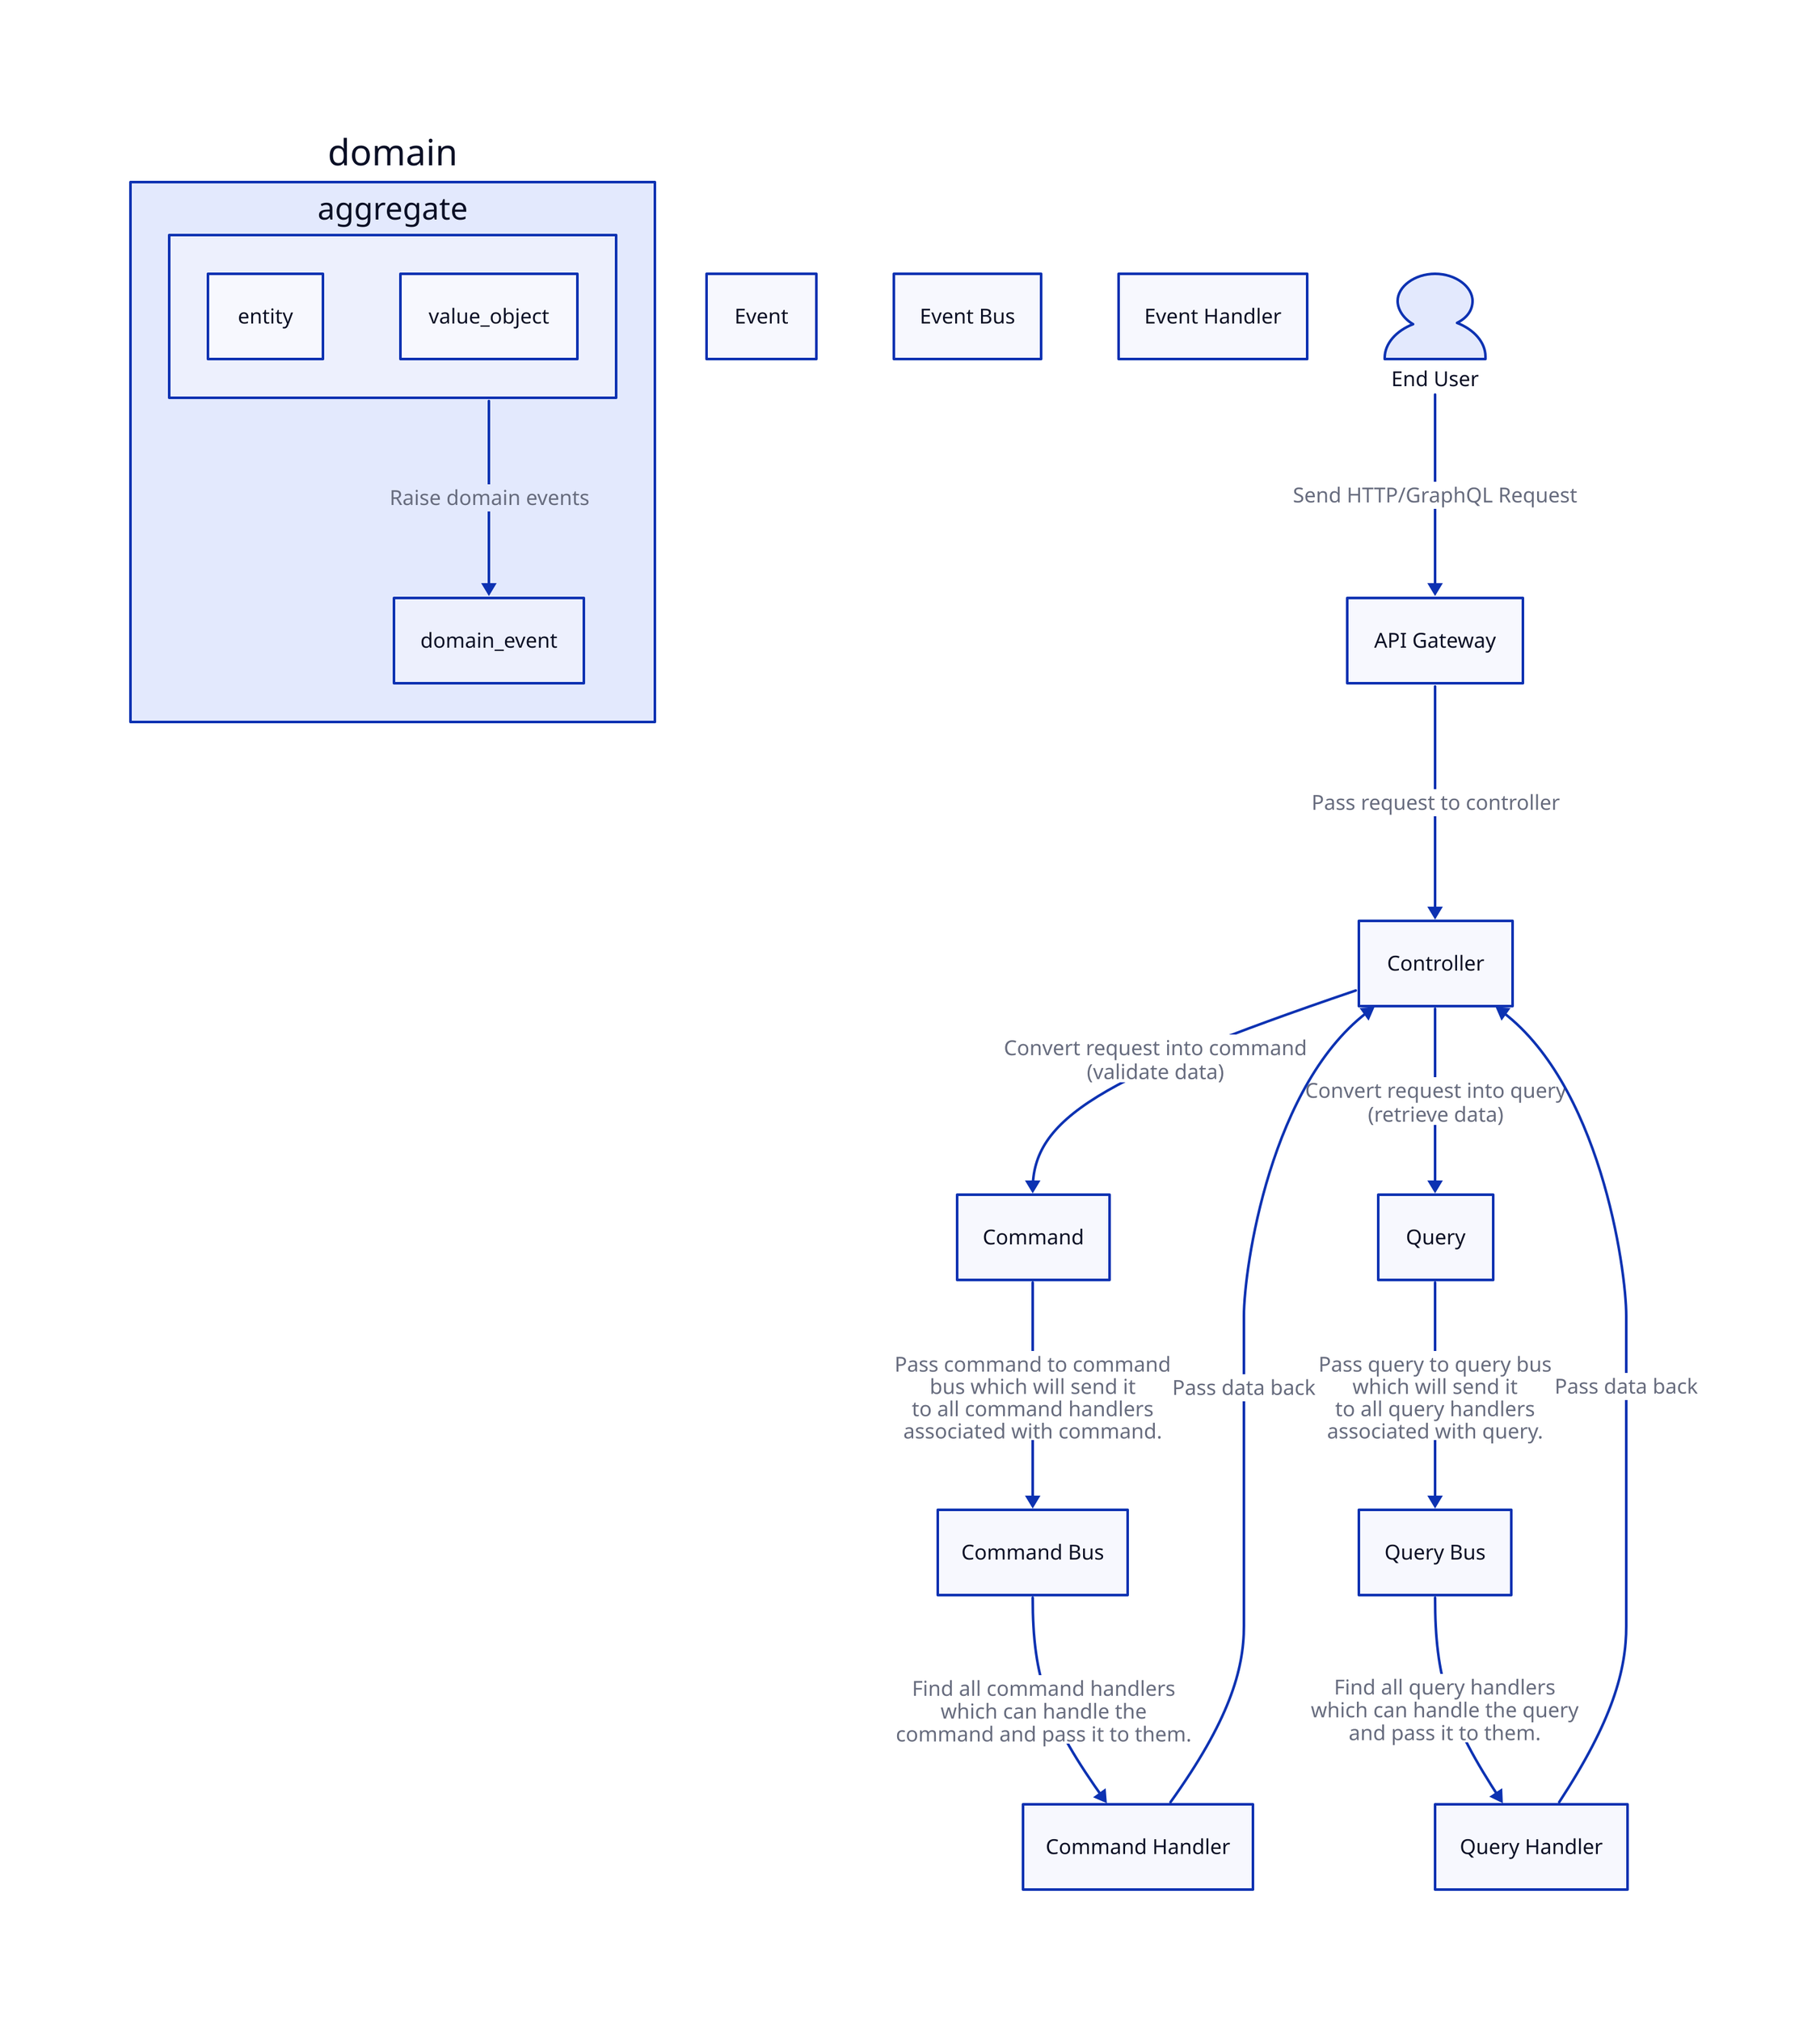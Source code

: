 end_user: "End User" {shape: "person"}
api_gateway: "API Gateway"
controller: "Controller"

# Command CQRS
command: "Command"
command_bus: "Command Bus"
command_handler: "Command Handler"

# Query CRQS
query: "Query"
query_bus: "Query Bus"
query_handler: "Query Handler"

# Event
event: "Event"
event_bus: "Event Bus"
event_handler: "Event Handler"

# Domain Of System
domain: {


    aggregate: {


        entity: {

        }

        value_object: {
        }
    }

    aggregate -> domain_event: "Raise domain events"
}

end_user -> api_gateway: "Send HTTP/GraphQL Request"
api_gateway -> controller: "Pass request to controller"

# Handling Commands
controller -> command: "Convert request into command \n(validate data)"
command -> command_bus: "Pass command to command \nbus which will send it \nto all command handlers \nassociated with command."
command_bus -> command_handler: "Find all command handlers \nwhich can handle the \ncommand and pass it to them."

# Handling Queries
controller -> query: "Convert request into query \n(retrieve data)"
query -> query_bus: "Pass query to query bus \nwhich will send it \nto all query handlers \nassociated with query."
query_bus -> query_handler: "Find all query handlers \nwhich can handle the query \nand pass it to them."

query_handler -> controller: "Pass data back"
command_handler -> controller: "Pass data back"
